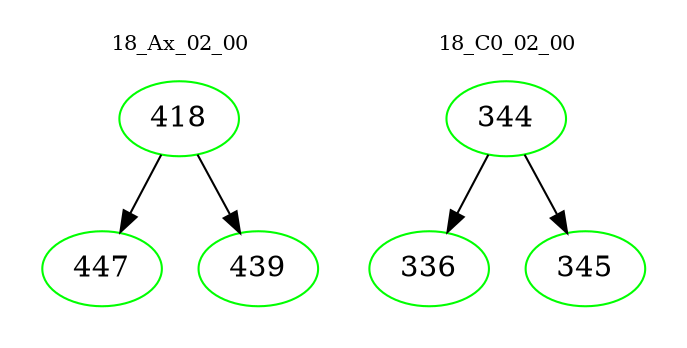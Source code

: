 digraph{
subgraph cluster_0 {
color = white
label = "18_Ax_02_00";
fontsize=10;
T0_418 [label="418", color="green"]
T0_418 -> T0_447 [color="black"]
T0_447 [label="447", color="green"]
T0_418 -> T0_439 [color="black"]
T0_439 [label="439", color="green"]
}
subgraph cluster_1 {
color = white
label = "18_C0_02_00";
fontsize=10;
T1_344 [label="344", color="green"]
T1_344 -> T1_336 [color="black"]
T1_336 [label="336", color="green"]
T1_344 -> T1_345 [color="black"]
T1_345 [label="345", color="green"]
}
}
